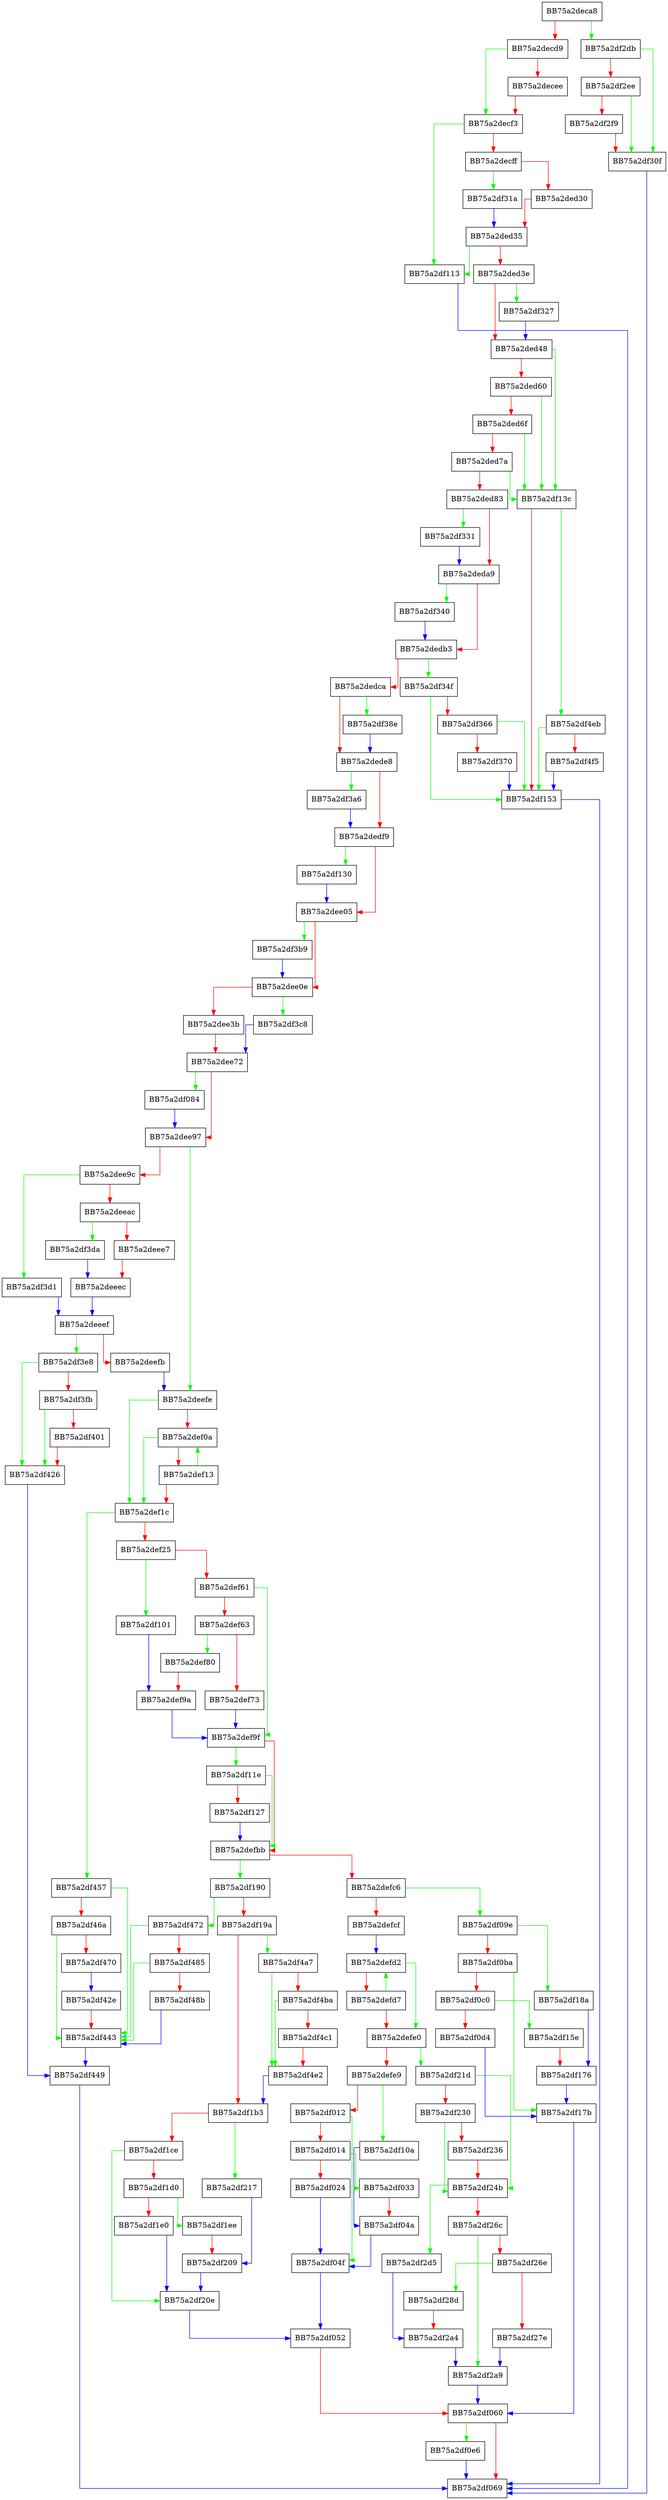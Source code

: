 digraph Load {
  node [shape="box"];
  graph [splines=ortho];
  BB75a2deca8 -> BB75a2df2db [color="green"];
  BB75a2deca8 -> BB75a2decd9 [color="red"];
  BB75a2decd9 -> BB75a2decf3 [color="green"];
  BB75a2decd9 -> BB75a2decee [color="red"];
  BB75a2decee -> BB75a2decf3 [color="red"];
  BB75a2decf3 -> BB75a2df113 [color="green"];
  BB75a2decf3 -> BB75a2decff [color="red"];
  BB75a2decff -> BB75a2df31a [color="green"];
  BB75a2decff -> BB75a2ded30 [color="red"];
  BB75a2ded30 -> BB75a2ded35 [color="red"];
  BB75a2ded35 -> BB75a2df113 [color="green"];
  BB75a2ded35 -> BB75a2ded3e [color="red"];
  BB75a2ded3e -> BB75a2df327 [color="green"];
  BB75a2ded3e -> BB75a2ded48 [color="red"];
  BB75a2ded48 -> BB75a2df13c [color="green"];
  BB75a2ded48 -> BB75a2ded60 [color="red"];
  BB75a2ded60 -> BB75a2df13c [color="green"];
  BB75a2ded60 -> BB75a2ded6f [color="red"];
  BB75a2ded6f -> BB75a2df13c [color="green"];
  BB75a2ded6f -> BB75a2ded7a [color="red"];
  BB75a2ded7a -> BB75a2df13c [color="green"];
  BB75a2ded7a -> BB75a2ded83 [color="red"];
  BB75a2ded83 -> BB75a2df331 [color="green"];
  BB75a2ded83 -> BB75a2deda9 [color="red"];
  BB75a2deda9 -> BB75a2df340 [color="green"];
  BB75a2deda9 -> BB75a2dedb3 [color="red"];
  BB75a2dedb3 -> BB75a2df34f [color="green"];
  BB75a2dedb3 -> BB75a2dedca [color="red"];
  BB75a2dedca -> BB75a2df38e [color="green"];
  BB75a2dedca -> BB75a2dede8 [color="red"];
  BB75a2dede8 -> BB75a2df3a6 [color="green"];
  BB75a2dede8 -> BB75a2dedf9 [color="red"];
  BB75a2dedf9 -> BB75a2df130 [color="green"];
  BB75a2dedf9 -> BB75a2dee05 [color="red"];
  BB75a2dee05 -> BB75a2df3b9 [color="green"];
  BB75a2dee05 -> BB75a2dee0e [color="red"];
  BB75a2dee0e -> BB75a2df3c8 [color="green"];
  BB75a2dee0e -> BB75a2dee3b [color="red"];
  BB75a2dee3b -> BB75a2dee72 [color="red"];
  BB75a2dee72 -> BB75a2df084 [color="green"];
  BB75a2dee72 -> BB75a2dee97 [color="red"];
  BB75a2dee97 -> BB75a2deefe [color="green"];
  BB75a2dee97 -> BB75a2dee9c [color="red"];
  BB75a2dee9c -> BB75a2df3d1 [color="green"];
  BB75a2dee9c -> BB75a2deeac [color="red"];
  BB75a2deeac -> BB75a2df3da [color="green"];
  BB75a2deeac -> BB75a2deee7 [color="red"];
  BB75a2deee7 -> BB75a2deeec [color="red"];
  BB75a2deeec -> BB75a2deeef [color="blue"];
  BB75a2deeef -> BB75a2df3e8 [color="green"];
  BB75a2deeef -> BB75a2deefb [color="red"];
  BB75a2deefb -> BB75a2deefe [color="blue"];
  BB75a2deefe -> BB75a2def1c [color="green"];
  BB75a2deefe -> BB75a2def0a [color="red"];
  BB75a2def0a -> BB75a2def1c [color="green"];
  BB75a2def0a -> BB75a2def13 [color="red"];
  BB75a2def13 -> BB75a2def0a [color="green"];
  BB75a2def13 -> BB75a2def1c [color="red"];
  BB75a2def1c -> BB75a2df457 [color="green"];
  BB75a2def1c -> BB75a2def25 [color="red"];
  BB75a2def25 -> BB75a2df101 [color="green"];
  BB75a2def25 -> BB75a2def61 [color="red"];
  BB75a2def61 -> BB75a2def9f [color="green"];
  BB75a2def61 -> BB75a2def63 [color="red"];
  BB75a2def63 -> BB75a2def80 [color="green"];
  BB75a2def63 -> BB75a2def73 [color="red"];
  BB75a2def73 -> BB75a2def9f [color="blue"];
  BB75a2def80 -> BB75a2def9a [color="red"];
  BB75a2def9a -> BB75a2def9f [color="blue"];
  BB75a2def9f -> BB75a2df11e [color="green"];
  BB75a2def9f -> BB75a2defbb [color="red"];
  BB75a2defbb -> BB75a2df190 [color="green"];
  BB75a2defbb -> BB75a2defc6 [color="red"];
  BB75a2defc6 -> BB75a2df09e [color="green"];
  BB75a2defc6 -> BB75a2defcf [color="red"];
  BB75a2defcf -> BB75a2defd2 [color="blue"];
  BB75a2defd2 -> BB75a2defe0 [color="green"];
  BB75a2defd2 -> BB75a2defd7 [color="red"];
  BB75a2defd7 -> BB75a2defd2 [color="green"];
  BB75a2defd7 -> BB75a2defe0 [color="red"];
  BB75a2defe0 -> BB75a2df21d [color="green"];
  BB75a2defe0 -> BB75a2defe9 [color="red"];
  BB75a2defe9 -> BB75a2df10a [color="green"];
  BB75a2defe9 -> BB75a2df012 [color="red"];
  BB75a2df012 -> BB75a2df04f [color="green"];
  BB75a2df012 -> BB75a2df014 [color="red"];
  BB75a2df014 -> BB75a2df033 [color="green"];
  BB75a2df014 -> BB75a2df024 [color="red"];
  BB75a2df024 -> BB75a2df04f [color="blue"];
  BB75a2df033 -> BB75a2df04a [color="red"];
  BB75a2df04a -> BB75a2df04f [color="blue"];
  BB75a2df04f -> BB75a2df052 [color="blue"];
  BB75a2df052 -> BB75a2df060 [color="red"];
  BB75a2df060 -> BB75a2df0e6 [color="green"];
  BB75a2df060 -> BB75a2df069 [color="red"];
  BB75a2df084 -> BB75a2dee97 [color="blue"];
  BB75a2df09e -> BB75a2df18a [color="green"];
  BB75a2df09e -> BB75a2df0ba [color="red"];
  BB75a2df0ba -> BB75a2df17b [color="green"];
  BB75a2df0ba -> BB75a2df0c0 [color="red"];
  BB75a2df0c0 -> BB75a2df15e [color="green"];
  BB75a2df0c0 -> BB75a2df0d4 [color="red"];
  BB75a2df0d4 -> BB75a2df17b [color="blue"];
  BB75a2df0e6 -> BB75a2df069 [color="blue"];
  BB75a2df101 -> BB75a2def9a [color="blue"];
  BB75a2df10a -> BB75a2df04a [color="blue"];
  BB75a2df113 -> BB75a2df069 [color="blue"];
  BB75a2df11e -> BB75a2defbb [color="green"];
  BB75a2df11e -> BB75a2df127 [color="red"];
  BB75a2df127 -> BB75a2defbb [color="blue"];
  BB75a2df130 -> BB75a2dee05 [color="blue"];
  BB75a2df13c -> BB75a2df4eb [color="green"];
  BB75a2df13c -> BB75a2df153 [color="red"];
  BB75a2df153 -> BB75a2df069 [color="blue"];
  BB75a2df15e -> BB75a2df176 [color="red"];
  BB75a2df176 -> BB75a2df17b [color="blue"];
  BB75a2df17b -> BB75a2df060 [color="blue"];
  BB75a2df18a -> BB75a2df176 [color="blue"];
  BB75a2df190 -> BB75a2df472 [color="green"];
  BB75a2df190 -> BB75a2df19a [color="red"];
  BB75a2df19a -> BB75a2df4a7 [color="green"];
  BB75a2df19a -> BB75a2df1b3 [color="red"];
  BB75a2df1b3 -> BB75a2df217 [color="green"];
  BB75a2df1b3 -> BB75a2df1ce [color="red"];
  BB75a2df1ce -> BB75a2df20e [color="green"];
  BB75a2df1ce -> BB75a2df1d0 [color="red"];
  BB75a2df1d0 -> BB75a2df1ee [color="green"];
  BB75a2df1d0 -> BB75a2df1e0 [color="red"];
  BB75a2df1e0 -> BB75a2df20e [color="blue"];
  BB75a2df1ee -> BB75a2df209 [color="red"];
  BB75a2df209 -> BB75a2df20e [color="blue"];
  BB75a2df20e -> BB75a2df052 [color="blue"];
  BB75a2df217 -> BB75a2df209 [color="blue"];
  BB75a2df21d -> BB75a2df24b [color="green"];
  BB75a2df21d -> BB75a2df230 [color="red"];
  BB75a2df230 -> BB75a2df24b [color="green"];
  BB75a2df230 -> BB75a2df236 [color="red"];
  BB75a2df236 -> BB75a2df24b [color="red"];
  BB75a2df24b -> BB75a2df2d5 [color="green"];
  BB75a2df24b -> BB75a2df26c [color="red"];
  BB75a2df26c -> BB75a2df2a9 [color="green"];
  BB75a2df26c -> BB75a2df26e [color="red"];
  BB75a2df26e -> BB75a2df28d [color="green"];
  BB75a2df26e -> BB75a2df27e [color="red"];
  BB75a2df27e -> BB75a2df2a9 [color="blue"];
  BB75a2df28d -> BB75a2df2a4 [color="red"];
  BB75a2df2a4 -> BB75a2df2a9 [color="blue"];
  BB75a2df2a9 -> BB75a2df060 [color="blue"];
  BB75a2df2d5 -> BB75a2df2a4 [color="blue"];
  BB75a2df2db -> BB75a2df30f [color="green"];
  BB75a2df2db -> BB75a2df2ee [color="red"];
  BB75a2df2ee -> BB75a2df30f [color="green"];
  BB75a2df2ee -> BB75a2df2f9 [color="red"];
  BB75a2df2f9 -> BB75a2df30f [color="red"];
  BB75a2df30f -> BB75a2df069 [color="blue"];
  BB75a2df31a -> BB75a2ded35 [color="blue"];
  BB75a2df327 -> BB75a2ded48 [color="blue"];
  BB75a2df331 -> BB75a2deda9 [color="blue"];
  BB75a2df340 -> BB75a2dedb3 [color="blue"];
  BB75a2df34f -> BB75a2df153 [color="green"];
  BB75a2df34f -> BB75a2df366 [color="red"];
  BB75a2df366 -> BB75a2df153 [color="green"];
  BB75a2df366 -> BB75a2df370 [color="red"];
  BB75a2df370 -> BB75a2df153 [color="blue"];
  BB75a2df38e -> BB75a2dede8 [color="blue"];
  BB75a2df3a6 -> BB75a2dedf9 [color="blue"];
  BB75a2df3b9 -> BB75a2dee0e [color="blue"];
  BB75a2df3c8 -> BB75a2dee72 [color="blue"];
  BB75a2df3d1 -> BB75a2deeef [color="blue"];
  BB75a2df3da -> BB75a2deeec [color="blue"];
  BB75a2df3e8 -> BB75a2df426 [color="green"];
  BB75a2df3e8 -> BB75a2df3fb [color="red"];
  BB75a2df3fb -> BB75a2df426 [color="green"];
  BB75a2df3fb -> BB75a2df401 [color="red"];
  BB75a2df401 -> BB75a2df426 [color="red"];
  BB75a2df426 -> BB75a2df449 [color="blue"];
  BB75a2df42e -> BB75a2df443 [color="red"];
  BB75a2df443 -> BB75a2df449 [color="blue"];
  BB75a2df449 -> BB75a2df069 [color="blue"];
  BB75a2df457 -> BB75a2df443 [color="green"];
  BB75a2df457 -> BB75a2df46a [color="red"];
  BB75a2df46a -> BB75a2df443 [color="green"];
  BB75a2df46a -> BB75a2df470 [color="red"];
  BB75a2df470 -> BB75a2df42e [color="blue"];
  BB75a2df472 -> BB75a2df443 [color="green"];
  BB75a2df472 -> BB75a2df485 [color="red"];
  BB75a2df485 -> BB75a2df443 [color="green"];
  BB75a2df485 -> BB75a2df48b [color="red"];
  BB75a2df48b -> BB75a2df443 [color="blue"];
  BB75a2df4a7 -> BB75a2df4e2 [color="green"];
  BB75a2df4a7 -> BB75a2df4ba [color="red"];
  BB75a2df4ba -> BB75a2df4e2 [color="green"];
  BB75a2df4ba -> BB75a2df4c1 [color="red"];
  BB75a2df4c1 -> BB75a2df4e2 [color="red"];
  BB75a2df4e2 -> BB75a2df1b3 [color="blue"];
  BB75a2df4eb -> BB75a2df153 [color="green"];
  BB75a2df4eb -> BB75a2df4f5 [color="red"];
  BB75a2df4f5 -> BB75a2df153 [color="blue"];
}